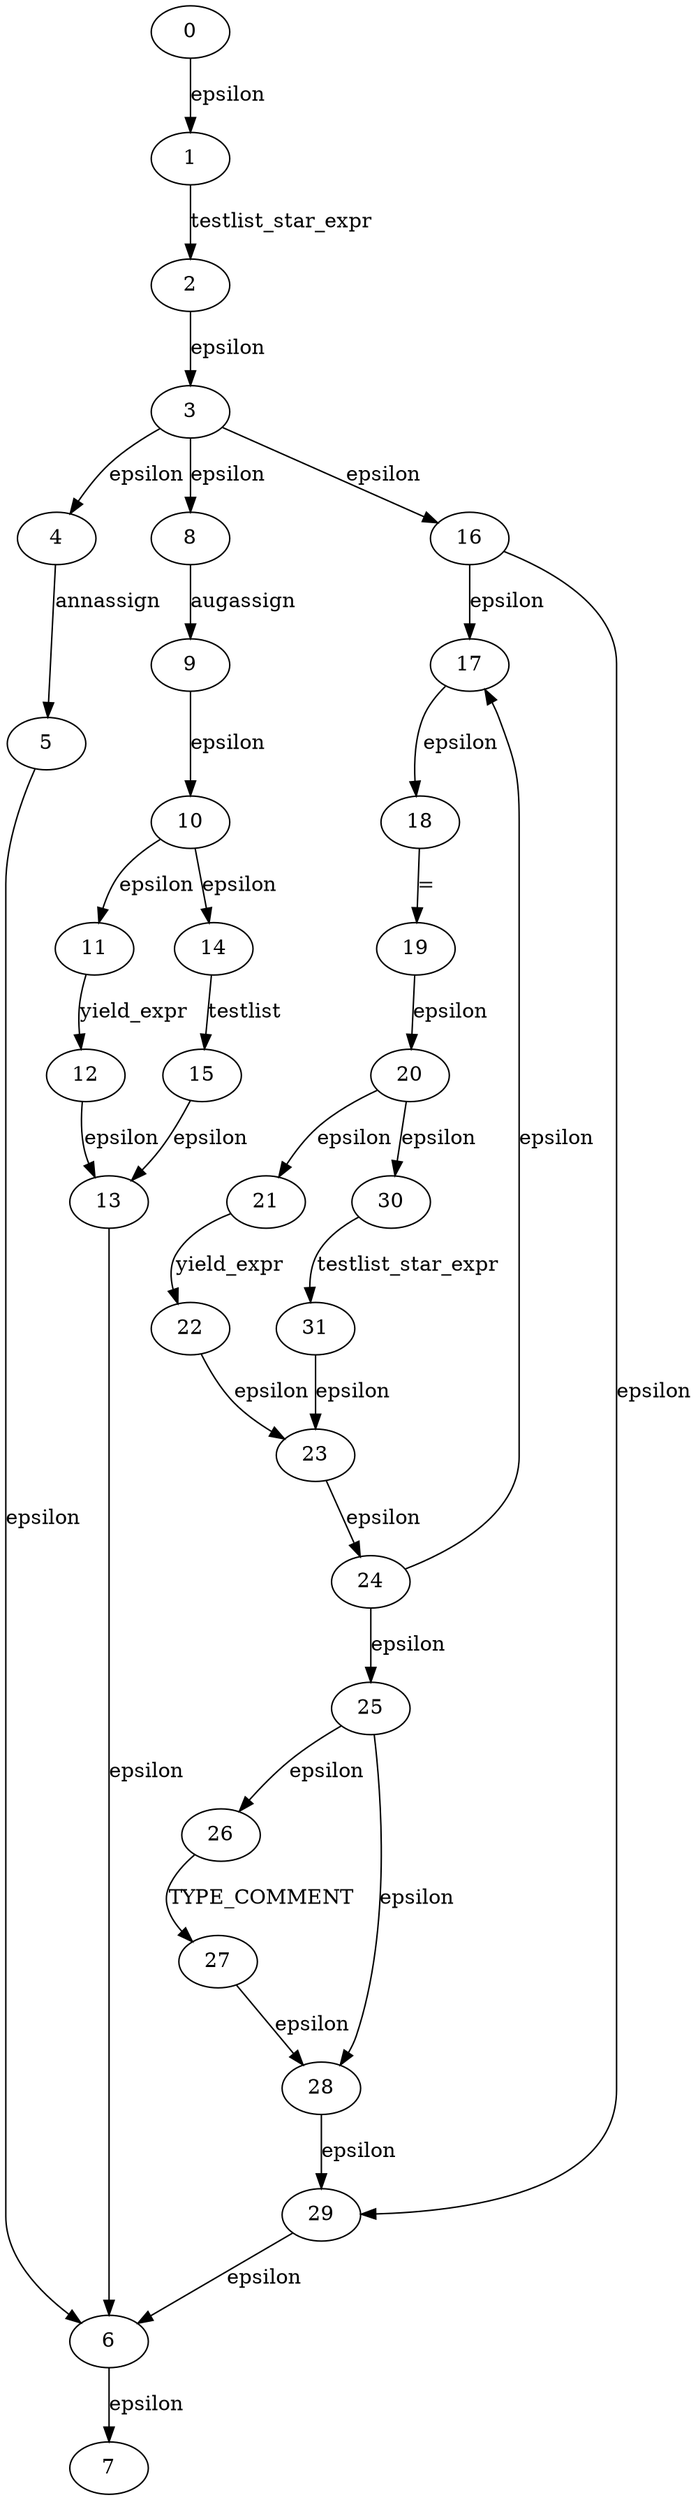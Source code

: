 
digraph expr_stmt {
  0->1[label=epsilon]
  1->2[label=testlist_star_expr]
  2->3[label=epsilon]
  3->4[label=epsilon]
  4->5[label=annassign]
  5->6[label=epsilon]
  6->7[label=epsilon]
  3->8[label=epsilon]
  8->9[label=augassign]
  9->10[label=epsilon]
  10->11[label=epsilon]
  11->12[label=yield_expr]
  12->13[label=epsilon]
  13->6[label=epsilon]
  10->14[label=epsilon]
  14->15[label=testlist]
  15->13[label=epsilon]
  3->16[label=epsilon]
  16->17[label=epsilon]
  17->18[label=epsilon]
  18->19[label="="]
  19->20[label=epsilon]
  20->21[label=epsilon]
  21->22[label=yield_expr]
  22->23[label=epsilon]
  23->24[label=epsilon]
  24->17[label=epsilon]
  24->25[label=epsilon]
  25->26[label=epsilon]
  26->27[label=TYPE_COMMENT]
  27->28[label=epsilon]
  28->29[label=epsilon]
  29->6[label=epsilon]
  25->28[label=epsilon]
  20->30[label=epsilon]
  30->31[label=testlist_star_expr]
  31->23[label=epsilon]
  16->29[label=epsilon]
}
